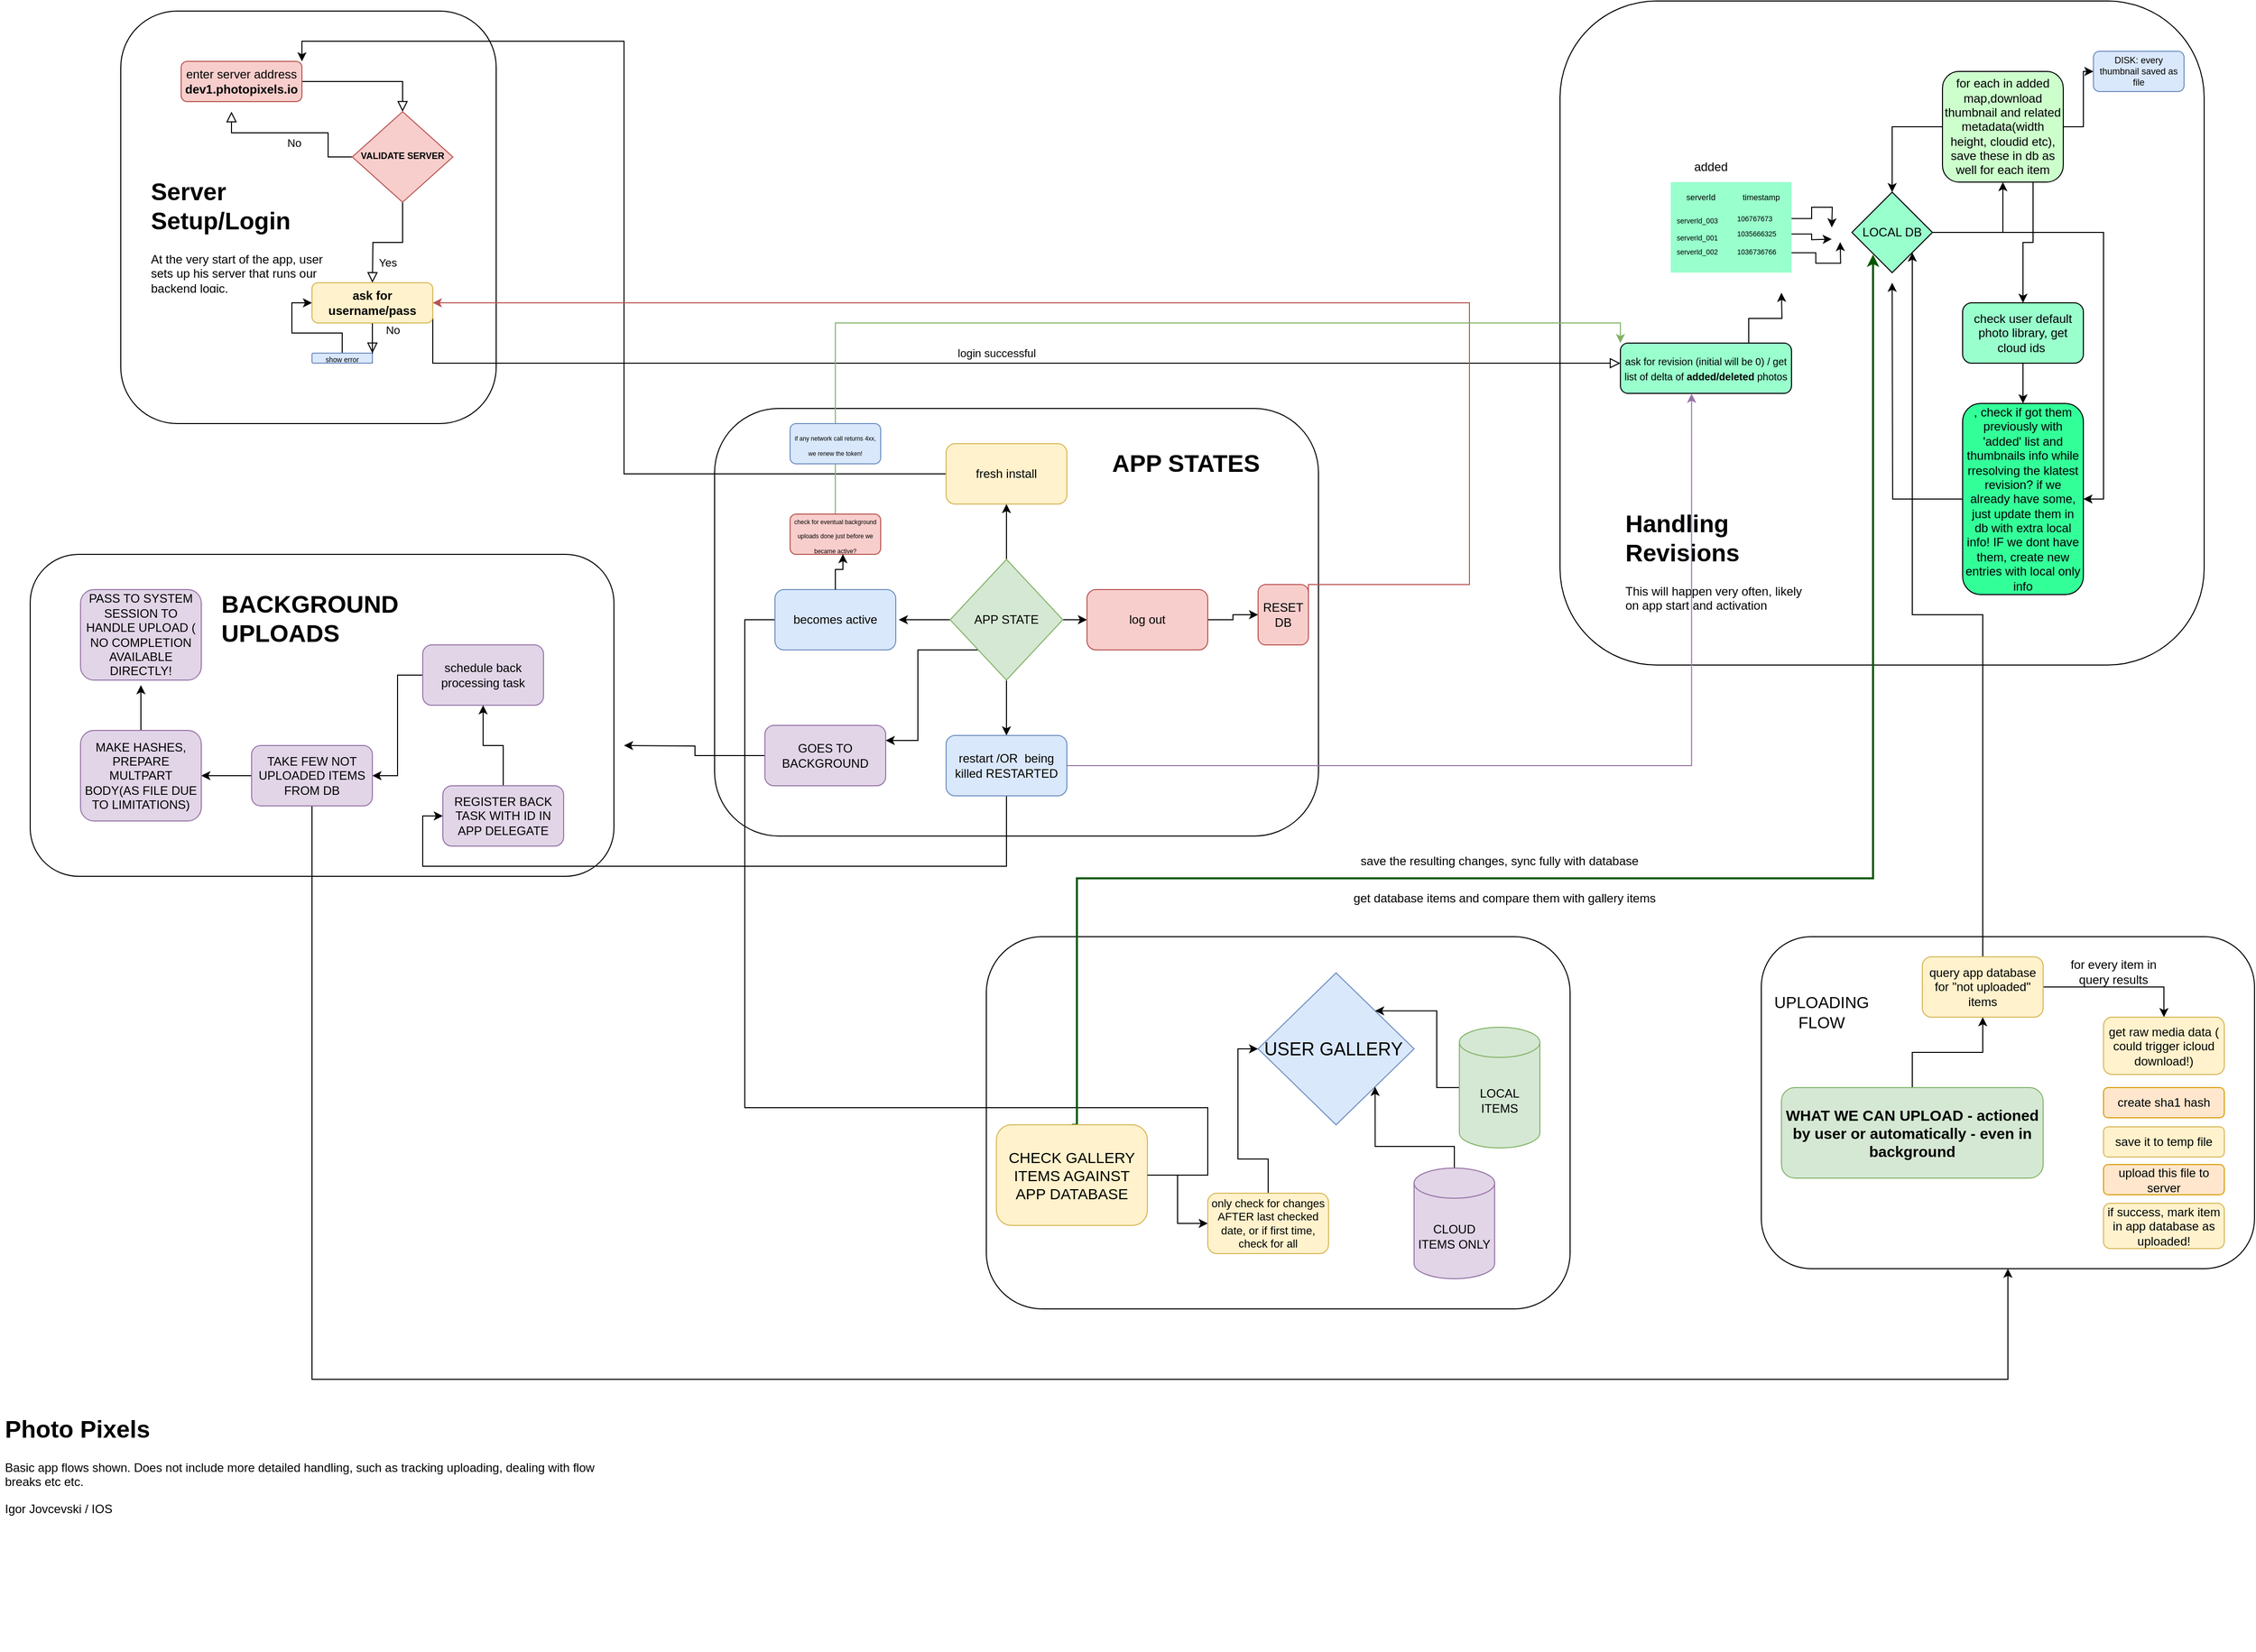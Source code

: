 <mxfile version="22.0.8" type="github">
  <diagram id="C5RBs43oDa-KdzZeNtuy" name="Page-1">
    <mxGraphModel dx="5470" dy="2108" grid="1" gridSize="10" guides="1" tooltips="1" connect="1" arrows="1" fold="1" page="1" pageScale="1" pageWidth="827" pageHeight="1169" math="0" shadow="0">
      <root>
        <mxCell id="WIyWlLk6GJQsqaUBKTNV-0" />
        <mxCell id="WIyWlLk6GJQsqaUBKTNV-1" parent="WIyWlLk6GJQsqaUBKTNV-0" />
        <mxCell id="MXmRCYiBRtFGxYg-QBdG-86" value="" style="rounded=1;whiteSpace=wrap;html=1;" vertex="1" parent="WIyWlLk6GJQsqaUBKTNV-1">
          <mxGeometry x="220" y="1080" width="490" height="330" as="geometry" />
        </mxCell>
        <mxCell id="MXmRCYiBRtFGxYg-QBdG-62" value="" style="rounded=1;whiteSpace=wrap;html=1;" vertex="1" parent="WIyWlLk6GJQsqaUBKTNV-1">
          <mxGeometry x="-550" y="1080" width="580" height="370" as="geometry" />
        </mxCell>
        <mxCell id="MXmRCYiBRtFGxYg-QBdG-33" value="" style="rounded=1;whiteSpace=wrap;html=1;" vertex="1" parent="WIyWlLk6GJQsqaUBKTNV-1">
          <mxGeometry x="-1500" y="700" width="580" height="320" as="geometry" />
        </mxCell>
        <mxCell id="MXmRCYiBRtFGxYg-QBdG-16" value="" style="rounded=1;whiteSpace=wrap;html=1;fontSize=10;" vertex="1" parent="WIyWlLk6GJQsqaUBKTNV-1">
          <mxGeometry x="-820" y="555" width="600" height="425" as="geometry" />
        </mxCell>
        <mxCell id="DgIrEv0hFCFQkbHtoArC-39" value="" style="rounded=1;whiteSpace=wrap;html=1;" parent="WIyWlLk6GJQsqaUBKTNV-1" vertex="1">
          <mxGeometry x="-1410" y="160" width="373" height="410" as="geometry" />
        </mxCell>
        <mxCell id="DgIrEv0hFCFQkbHtoArC-37" value="" style="rounded=1;whiteSpace=wrap;html=1;" parent="WIyWlLk6GJQsqaUBKTNV-1" vertex="1">
          <mxGeometry x="20" y="150" width="640" height="660" as="geometry" />
        </mxCell>
        <mxCell id="WIyWlLk6GJQsqaUBKTNV-2" value="" style="rounded=0;html=1;jettySize=auto;orthogonalLoop=1;fontSize=11;endArrow=block;endFill=0;endSize=8;strokeWidth=1;shadow=0;labelBackgroundColor=none;edgeStyle=orthogonalEdgeStyle;" parent="WIyWlLk6GJQsqaUBKTNV-1" source="WIyWlLk6GJQsqaUBKTNV-3" target="WIyWlLk6GJQsqaUBKTNV-6" edge="1">
          <mxGeometry relative="1" as="geometry" />
        </mxCell>
        <mxCell id="WIyWlLk6GJQsqaUBKTNV-3" value="enter server address&lt;br&gt;&lt;b&gt;dev1.photopixels.io&lt;/b&gt;" style="rounded=1;whiteSpace=wrap;html=1;fontSize=12;glass=0;strokeWidth=1;shadow=0;fillColor=#f8cecc;strokeColor=#b85450;" parent="WIyWlLk6GJQsqaUBKTNV-1" vertex="1">
          <mxGeometry x="-1350" y="210" width="120" height="40" as="geometry" />
        </mxCell>
        <mxCell id="WIyWlLk6GJQsqaUBKTNV-4" value="Yes" style="rounded=0;html=1;jettySize=auto;orthogonalLoop=1;fontSize=11;endArrow=block;endFill=0;endSize=8;strokeWidth=1;shadow=0;labelBackgroundColor=none;edgeStyle=orthogonalEdgeStyle;" parent="WIyWlLk6GJQsqaUBKTNV-1" source="WIyWlLk6GJQsqaUBKTNV-6" edge="1">
          <mxGeometry y="20" relative="1" as="geometry">
            <mxPoint as="offset" />
            <mxPoint x="-1160" y="430" as="targetPoint" />
          </mxGeometry>
        </mxCell>
        <mxCell id="WIyWlLk6GJQsqaUBKTNV-5" value="No" style="edgeStyle=orthogonalEdgeStyle;rounded=0;html=1;jettySize=auto;orthogonalLoop=1;fontSize=11;endArrow=block;endFill=0;endSize=8;strokeWidth=1;shadow=0;labelBackgroundColor=none;" parent="WIyWlLk6GJQsqaUBKTNV-1" source="WIyWlLk6GJQsqaUBKTNV-6" edge="1">
          <mxGeometry y="10" relative="1" as="geometry">
            <mxPoint as="offset" />
            <mxPoint x="-1300" y="260" as="targetPoint" />
            <Array as="points">
              <mxPoint x="-1204" y="305" />
              <mxPoint x="-1204" y="281" />
            </Array>
          </mxGeometry>
        </mxCell>
        <mxCell id="WIyWlLk6GJQsqaUBKTNV-6" value="&lt;font size=&quot;1&quot; style=&quot;&quot;&gt;&lt;b style=&quot;font-size: 9px;&quot;&gt;VALIDATE SERVER&lt;/b&gt;&lt;/font&gt;" style="rhombus;whiteSpace=wrap;html=1;shadow=0;fontFamily=Helvetica;fontSize=12;align=center;strokeWidth=1;spacing=6;spacingTop=-4;fillColor=#f8cecc;strokeColor=#b85450;" parent="WIyWlLk6GJQsqaUBKTNV-1" vertex="1">
          <mxGeometry x="-1180" y="260" width="100" height="90" as="geometry" />
        </mxCell>
        <mxCell id="WIyWlLk6GJQsqaUBKTNV-8" value="No" style="rounded=0;html=1;jettySize=auto;orthogonalLoop=1;fontSize=11;endArrow=block;endFill=0;endSize=8;strokeWidth=1;shadow=0;labelBackgroundColor=none;edgeStyle=orthogonalEdgeStyle;" parent="WIyWlLk6GJQsqaUBKTNV-1" target="WIyWlLk6GJQsqaUBKTNV-11" edge="1">
          <mxGeometry x="0.333" y="20" relative="1" as="geometry">
            <mxPoint as="offset" />
            <mxPoint x="-1160" y="510" as="sourcePoint" />
            <Array as="points">
              <mxPoint x="-1160" y="470" />
              <mxPoint x="-1160" y="470" />
            </Array>
          </mxGeometry>
        </mxCell>
        <mxCell id="WIyWlLk6GJQsqaUBKTNV-9" value="login successful" style="edgeStyle=orthogonalEdgeStyle;rounded=0;html=1;jettySize=auto;orthogonalLoop=1;fontSize=11;endArrow=block;endFill=0;endSize=8;strokeWidth=1;shadow=0;labelBackgroundColor=none;exitX=1;exitY=0.5;exitDx=0;exitDy=0;" parent="WIyWlLk6GJQsqaUBKTNV-1" source="DgIrEv0hFCFQkbHtoArC-0" target="WIyWlLk6GJQsqaUBKTNV-12" edge="1">
          <mxGeometry y="10" relative="1" as="geometry">
            <mxPoint as="offset" />
            <mxPoint x="160" y="480" as="sourcePoint" />
            <Array as="points">
              <mxPoint x="170" y="510" />
              <mxPoint x="260" y="510" />
            </Array>
          </mxGeometry>
        </mxCell>
        <mxCell id="DgIrEv0hFCFQkbHtoArC-1" style="edgeStyle=orthogonalEdgeStyle;rounded=0;orthogonalLoop=1;jettySize=auto;html=1;entryX=0;entryY=0.5;entryDx=0;entryDy=0;" parent="WIyWlLk6GJQsqaUBKTNV-1" source="WIyWlLk6GJQsqaUBKTNV-11" target="DgIrEv0hFCFQkbHtoArC-0" edge="1">
          <mxGeometry relative="1" as="geometry" />
        </mxCell>
        <mxCell id="WIyWlLk6GJQsqaUBKTNV-11" value="&lt;font style=&quot;font-size: 7px;&quot;&gt;show error&lt;/font&gt;" style="rounded=1;whiteSpace=wrap;html=1;fontSize=12;glass=0;strokeWidth=1;shadow=0;fillColor=#dae8fc;strokeColor=#6c8ebf;" parent="WIyWlLk6GJQsqaUBKTNV-1" vertex="1">
          <mxGeometry x="-1220" y="500" width="60" height="10" as="geometry" />
        </mxCell>
        <mxCell id="WIyWlLk6GJQsqaUBKTNV-12" value="&lt;font style=&quot;font-size: 10px;&quot;&gt;ask for revision (initial will be 0) / get list of delta of &lt;b&gt;added/deleted&lt;/b&gt; photos&lt;/font&gt;" style="rounded=1;whiteSpace=wrap;html=1;fontSize=12;glass=0;strokeWidth=1;shadow=0;fillColor=#99FFCC;" parent="WIyWlLk6GJQsqaUBKTNV-1" vertex="1">
          <mxGeometry x="80" y="490" width="170" height="50" as="geometry" />
        </mxCell>
        <mxCell id="DgIrEv0hFCFQkbHtoArC-0" value="ask for username/pass" style="rounded=1;whiteSpace=wrap;html=1;fontSize=12;glass=0;strokeWidth=1;shadow=0;fontStyle=1;fillColor=#fff2cc;strokeColor=#d6b656;" parent="WIyWlLk6GJQsqaUBKTNV-1" vertex="1">
          <mxGeometry x="-1220" y="430" width="120" height="40" as="geometry" />
        </mxCell>
        <mxCell id="DgIrEv0hFCFQkbHtoArC-10" style="edgeStyle=orthogonalEdgeStyle;rounded=0;orthogonalLoop=1;jettySize=auto;html=1;exitX=0.75;exitY=0;exitDx=0;exitDy=0;" parent="WIyWlLk6GJQsqaUBKTNV-1" source="WIyWlLk6GJQsqaUBKTNV-12" edge="1">
          <mxGeometry relative="1" as="geometry">
            <mxPoint x="240" y="440" as="targetPoint" />
          </mxGeometry>
        </mxCell>
        <mxCell id="DgIrEv0hFCFQkbHtoArC-14" value="" style="group;fillColor=#99FFCC;" parent="WIyWlLk6GJQsqaUBKTNV-1" vertex="1" connectable="0">
          <mxGeometry x="130" y="330" width="120" height="90" as="geometry" />
        </mxCell>
        <mxCell id="DgIrEv0hFCFQkbHtoArC-2" value="serverId" style="swimlane;fontStyle=0;childLayout=stackLayout;horizontal=1;startSize=30;horizontalStack=0;resizeParent=1;resizeParentMax=0;resizeLast=0;collapsible=1;marginBottom=0;whiteSpace=wrap;html=1;fontSize=8;fillColor=#99FFCC;strokeColor=none;" parent="DgIrEv0hFCFQkbHtoArC-14" vertex="1">
          <mxGeometry width="60" height="79.484" as="geometry">
            <mxRectangle y="25" width="70" height="30" as="alternateBounds" />
          </mxGeometry>
        </mxCell>
        <mxCell id="DgIrEv0hFCFQkbHtoArC-5" value="serverId_003" style="text;strokeColor=none;fillColor=#99FFCC;align=left;verticalAlign=middle;spacingLeft=4;spacingRight=4;overflow=hidden;points=[[0,0.5],[1,0.5]];portConstraint=eastwest;rotatable=0;whiteSpace=wrap;html=1;fontSize=7;" parent="DgIrEv0hFCFQkbHtoArC-2" vertex="1">
          <mxGeometry y="30" width="60" height="18.556" as="geometry" />
        </mxCell>
        <mxCell id="DgIrEv0hFCFQkbHtoArC-13" value="" style="group;fillColor=#99FFCC;" parent="DgIrEv0hFCFQkbHtoArC-2" vertex="1" connectable="0">
          <mxGeometry y="48.556" width="60" height="30.927" as="geometry" />
        </mxCell>
        <mxCell id="DgIrEv0hFCFQkbHtoArC-3" value="serverId_001" style="text;strokeColor=none;fillColor=#99FFCC;align=left;verticalAlign=middle;spacingLeft=4;spacingRight=4;overflow=hidden;points=[[0,0.5],[1,0.5]];portConstraint=eastwest;rotatable=0;whiteSpace=wrap;html=1;fontSize=7;" parent="DgIrEv0hFCFQkbHtoArC-13" vertex="1">
          <mxGeometry width="60" height="12.371" as="geometry" />
        </mxCell>
        <mxCell id="DgIrEv0hFCFQkbHtoArC-4" value="serverId_002" style="text;strokeColor=none;fillColor=#99FFCC;align=left;verticalAlign=middle;spacingLeft=4;spacingRight=4;overflow=hidden;points=[[0,0.5],[1,0.5]];portConstraint=eastwest;rotatable=0;whiteSpace=wrap;html=1;fontSize=7;" parent="DgIrEv0hFCFQkbHtoArC-13" vertex="1">
          <mxGeometry y="12.371" width="60" height="18.556" as="geometry" />
        </mxCell>
        <mxCell id="DgIrEv0hFCFQkbHtoArC-6" value="timestamp" style="swimlane;fontStyle=0;childLayout=stackLayout;horizontal=1;startSize=30;horizontalStack=0;resizeParent=1;resizeParentMax=0;resizeLast=0;collapsible=1;marginBottom=0;whiteSpace=wrap;html=1;fontSize=8;fillColor=#99FFCC;strokeColor=none;" parent="DgIrEv0hFCFQkbHtoArC-14" vertex="1">
          <mxGeometry x="60" width="60" height="79.484" as="geometry" />
        </mxCell>
        <mxCell id="DgIrEv0hFCFQkbHtoArC-7" value="106767673&lt;br&gt;" style="text;strokeColor=none;fillColor=#99FFCC;align=left;verticalAlign=middle;spacingLeft=4;spacingRight=4;overflow=hidden;points=[[0,0.5],[1,0.5]];portConstraint=eastwest;rotatable=0;whiteSpace=wrap;html=1;fontSize=7;" parent="DgIrEv0hFCFQkbHtoArC-6" vertex="1">
          <mxGeometry y="30" width="60" height="12.371" as="geometry" />
        </mxCell>
        <mxCell id="DgIrEv0hFCFQkbHtoArC-8" value="1035666325" style="text;strokeColor=none;fillColor=#99FFCC;align=left;verticalAlign=middle;spacingLeft=4;spacingRight=4;overflow=hidden;points=[[0,0.5],[1,0.5]];portConstraint=eastwest;rotatable=0;whiteSpace=wrap;html=1;fontSize=7;" parent="DgIrEv0hFCFQkbHtoArC-6" vertex="1">
          <mxGeometry y="42.371" width="60" height="18.556" as="geometry" />
        </mxCell>
        <mxCell id="DgIrEv0hFCFQkbHtoArC-9" value="1036736766" style="text;strokeColor=none;fillColor=#99FFCC;align=left;verticalAlign=middle;spacingLeft=4;spacingRight=4;overflow=hidden;points=[[0,0.5],[1,0.5]];portConstraint=eastwest;rotatable=0;whiteSpace=wrap;html=1;fontSize=7;" parent="DgIrEv0hFCFQkbHtoArC-6" vertex="1">
          <mxGeometry y="60.927" width="60" height="18.556" as="geometry" />
        </mxCell>
        <mxCell id="DgIrEv0hFCFQkbHtoArC-17" style="edgeStyle=orthogonalEdgeStyle;rounded=0;orthogonalLoop=1;jettySize=auto;html=1;" parent="WIyWlLk6GJQsqaUBKTNV-1" source="DgIrEv0hFCFQkbHtoArC-7" edge="1">
          <mxGeometry relative="1" as="geometry">
            <mxPoint x="290" y="375" as="targetPoint" />
          </mxGeometry>
        </mxCell>
        <mxCell id="DgIrEv0hFCFQkbHtoArC-18" style="edgeStyle=orthogonalEdgeStyle;rounded=0;orthogonalLoop=1;jettySize=auto;html=1;exitX=1;exitY=0.5;exitDx=0;exitDy=0;entryX=0;entryY=0.667;entryDx=0;entryDy=0;entryPerimeter=0;" parent="WIyWlLk6GJQsqaUBKTNV-1" source="DgIrEv0hFCFQkbHtoArC-8" edge="1">
          <mxGeometry relative="1" as="geometry">
            <mxPoint x="290" y="386.69" as="targetPoint" />
          </mxGeometry>
        </mxCell>
        <mxCell id="DgIrEv0hFCFQkbHtoArC-19" style="edgeStyle=orthogonalEdgeStyle;rounded=0;orthogonalLoop=1;jettySize=auto;html=1;exitX=1;exitY=0.5;exitDx=0;exitDy=0;entryX=0;entryY=0.75;entryDx=0;entryDy=0;" parent="WIyWlLk6GJQsqaUBKTNV-1" source="DgIrEv0hFCFQkbHtoArC-9" edge="1">
          <mxGeometry relative="1" as="geometry">
            <mxPoint x="298.333" y="389.583" as="targetPoint" />
          </mxGeometry>
        </mxCell>
        <mxCell id="DgIrEv0hFCFQkbHtoArC-23" style="edgeStyle=orthogonalEdgeStyle;rounded=0;orthogonalLoop=1;jettySize=auto;html=1;" parent="WIyWlLk6GJQsqaUBKTNV-1" source="DgIrEv0hFCFQkbHtoArC-20" target="DgIrEv0hFCFQkbHtoArC-22" edge="1">
          <mxGeometry relative="1" as="geometry" />
        </mxCell>
        <mxCell id="DgIrEv0hFCFQkbHtoArC-33" style="edgeStyle=orthogonalEdgeStyle;rounded=0;orthogonalLoop=1;jettySize=auto;html=1;entryX=1;entryY=0.5;entryDx=0;entryDy=0;" parent="WIyWlLk6GJQsqaUBKTNV-1" source="DgIrEv0hFCFQkbHtoArC-20" target="DgIrEv0hFCFQkbHtoArC-30" edge="1">
          <mxGeometry relative="1" as="geometry" />
        </mxCell>
        <mxCell id="DgIrEv0hFCFQkbHtoArC-20" value="LOCAL DB" style="rhombus;whiteSpace=wrap;html=1;fillColor=#99FFCC;" parent="WIyWlLk6GJQsqaUBKTNV-1" vertex="1">
          <mxGeometry x="310" y="340" width="80" height="80" as="geometry" />
        </mxCell>
        <mxCell id="DgIrEv0hFCFQkbHtoArC-26" style="edgeStyle=orthogonalEdgeStyle;rounded=0;orthogonalLoop=1;jettySize=auto;html=1;entryX=0.5;entryY=0;entryDx=0;entryDy=0;" parent="WIyWlLk6GJQsqaUBKTNV-1" source="DgIrEv0hFCFQkbHtoArC-22" target="DgIrEv0hFCFQkbHtoArC-20" edge="1">
          <mxGeometry relative="1" as="geometry" />
        </mxCell>
        <mxCell id="DgIrEv0hFCFQkbHtoArC-32" style="edgeStyle=orthogonalEdgeStyle;rounded=0;orthogonalLoop=1;jettySize=auto;html=1;exitX=0.75;exitY=1;exitDx=0;exitDy=0;entryX=0.5;entryY=0;entryDx=0;entryDy=0;" parent="WIyWlLk6GJQsqaUBKTNV-1" source="DgIrEv0hFCFQkbHtoArC-22" target="DgIrEv0hFCFQkbHtoArC-31" edge="1">
          <mxGeometry relative="1" as="geometry" />
        </mxCell>
        <mxCell id="MXmRCYiBRtFGxYg-QBdG-46" style="edgeStyle=orthogonalEdgeStyle;rounded=0;orthogonalLoop=1;jettySize=auto;html=1;" edge="1" parent="WIyWlLk6GJQsqaUBKTNV-1" source="DgIrEv0hFCFQkbHtoArC-22" target="MXmRCYiBRtFGxYg-QBdG-45">
          <mxGeometry relative="1" as="geometry" />
        </mxCell>
        <mxCell id="DgIrEv0hFCFQkbHtoArC-22" value="for each in added map,download thumbnail and related metadata(width height, cloudid etc), save these in db as well for each item" style="rounded=1;whiteSpace=wrap;html=1;fillColor=#CCFFCC;" parent="WIyWlLk6GJQsqaUBKTNV-1" vertex="1">
          <mxGeometry x="400" y="220" width="120" height="110" as="geometry" />
        </mxCell>
        <mxCell id="DgIrEv0hFCFQkbHtoArC-35" style="edgeStyle=orthogonalEdgeStyle;rounded=0;orthogonalLoop=1;jettySize=auto;html=1;" parent="WIyWlLk6GJQsqaUBKTNV-1" source="DgIrEv0hFCFQkbHtoArC-30" edge="1">
          <mxGeometry relative="1" as="geometry">
            <mxPoint x="350" y="430" as="targetPoint" />
          </mxGeometry>
        </mxCell>
        <mxCell id="DgIrEv0hFCFQkbHtoArC-30" value=", check if got them previously with &#39;added&#39; list and thumbnails info while rresolving the klatest revision? if we already have some, just update them in db with extra local info! IF we dont have them, create new entries with local only info" style="rounded=1;whiteSpace=wrap;html=1;fillColor=#33FF99;" parent="WIyWlLk6GJQsqaUBKTNV-1" vertex="1">
          <mxGeometry x="420" y="550" width="120" height="190" as="geometry" />
        </mxCell>
        <mxCell id="DgIrEv0hFCFQkbHtoArC-34" style="edgeStyle=orthogonalEdgeStyle;rounded=0;orthogonalLoop=1;jettySize=auto;html=1;entryX=0.5;entryY=0;entryDx=0;entryDy=0;" parent="WIyWlLk6GJQsqaUBKTNV-1" source="DgIrEv0hFCFQkbHtoArC-31" target="DgIrEv0hFCFQkbHtoArC-30" edge="1">
          <mxGeometry relative="1" as="geometry" />
        </mxCell>
        <mxCell id="DgIrEv0hFCFQkbHtoArC-31" value="check user default photo library, get cloud ids&amp;nbsp;" style="rounded=1;whiteSpace=wrap;html=1;fillColor=#99FFCC;" parent="WIyWlLk6GJQsqaUBKTNV-1" vertex="1">
          <mxGeometry x="420" y="450" width="120" height="60" as="geometry" />
        </mxCell>
        <mxCell id="DgIrEv0hFCFQkbHtoArC-36" value="added" style="text;html=1;strokeColor=none;fillColor=none;align=center;verticalAlign=middle;whiteSpace=wrap;rounded=0;" parent="WIyWlLk6GJQsqaUBKTNV-1" vertex="1">
          <mxGeometry x="120" y="300" width="100" height="30" as="geometry" />
        </mxCell>
        <mxCell id="DgIrEv0hFCFQkbHtoArC-38" value="&lt;h1&gt;Handling Revisions&lt;/h1&gt;&lt;p&gt;This will happen very often, likely on app start and activation&lt;/p&gt;" style="text;html=1;strokeColor=none;fillColor=none;spacing=5;spacingTop=-20;whiteSpace=wrap;overflow=hidden;rounded=0;" parent="WIyWlLk6GJQsqaUBKTNV-1" vertex="1">
          <mxGeometry x="80" y="650" width="190" height="120" as="geometry" />
        </mxCell>
        <mxCell id="DgIrEv0hFCFQkbHtoArC-40" value="&lt;h1&gt;Server Setup/Login&lt;/h1&gt;&lt;p&gt;At the very start of the app, user sets up his server that runs our backend logic.&lt;/p&gt;" style="text;html=1;strokeColor=none;fillColor=none;spacing=5;spacingTop=-20;whiteSpace=wrap;overflow=hidden;rounded=0;" parent="WIyWlLk6GJQsqaUBKTNV-1" vertex="1">
          <mxGeometry x="-1385" y="320" width="190" height="120" as="geometry" />
        </mxCell>
        <mxCell id="MXmRCYiBRtFGxYg-QBdG-2" style="edgeStyle=orthogonalEdgeStyle;rounded=0;orthogonalLoop=1;jettySize=auto;html=1;entryX=0.5;entryY=1;entryDx=0;entryDy=0;" edge="1" parent="WIyWlLk6GJQsqaUBKTNV-1" source="MXmRCYiBRtFGxYg-QBdG-0" target="MXmRCYiBRtFGxYg-QBdG-1">
          <mxGeometry relative="1" as="geometry" />
        </mxCell>
        <mxCell id="MXmRCYiBRtFGxYg-QBdG-4" style="edgeStyle=orthogonalEdgeStyle;rounded=0;orthogonalLoop=1;jettySize=auto;html=1;exitX=1;exitY=0.5;exitDx=0;exitDy=0;entryX=0;entryY=0.5;entryDx=0;entryDy=0;" edge="1" parent="WIyWlLk6GJQsqaUBKTNV-1" source="MXmRCYiBRtFGxYg-QBdG-0" target="MXmRCYiBRtFGxYg-QBdG-3">
          <mxGeometry relative="1" as="geometry" />
        </mxCell>
        <mxCell id="MXmRCYiBRtFGxYg-QBdG-7" style="edgeStyle=orthogonalEdgeStyle;rounded=0;orthogonalLoop=1;jettySize=auto;html=1;" edge="1" parent="WIyWlLk6GJQsqaUBKTNV-1" source="MXmRCYiBRtFGxYg-QBdG-0">
          <mxGeometry relative="1" as="geometry">
            <mxPoint x="-637" y="765" as="targetPoint" />
          </mxGeometry>
        </mxCell>
        <mxCell id="MXmRCYiBRtFGxYg-QBdG-8" style="edgeStyle=orthogonalEdgeStyle;rounded=0;orthogonalLoop=1;jettySize=auto;html=1;entryX=0.5;entryY=0;entryDx=0;entryDy=0;" edge="1" parent="WIyWlLk6GJQsqaUBKTNV-1" source="MXmRCYiBRtFGxYg-QBdG-0" target="MXmRCYiBRtFGxYg-QBdG-5">
          <mxGeometry relative="1" as="geometry" />
        </mxCell>
        <mxCell id="MXmRCYiBRtFGxYg-QBdG-23" style="edgeStyle=orthogonalEdgeStyle;rounded=0;orthogonalLoop=1;jettySize=auto;html=1;exitX=0;exitY=1;exitDx=0;exitDy=0;entryX=1;entryY=0.25;entryDx=0;entryDy=0;" edge="1" parent="WIyWlLk6GJQsqaUBKTNV-1" source="MXmRCYiBRtFGxYg-QBdG-0" target="MXmRCYiBRtFGxYg-QBdG-22">
          <mxGeometry relative="1" as="geometry" />
        </mxCell>
        <mxCell id="MXmRCYiBRtFGxYg-QBdG-0" value="APP STATE" style="rhombus;whiteSpace=wrap;html=1;fillColor=#d5e8d4;strokeColor=#82b366;" vertex="1" parent="WIyWlLk6GJQsqaUBKTNV-1">
          <mxGeometry x="-586" y="705" width="112" height="120" as="geometry" />
        </mxCell>
        <mxCell id="MXmRCYiBRtFGxYg-QBdG-13" style="edgeStyle=orthogonalEdgeStyle;rounded=0;orthogonalLoop=1;jettySize=auto;html=1;entryX=1;entryY=0;entryDx=0;entryDy=0;" edge="1" parent="WIyWlLk6GJQsqaUBKTNV-1" source="MXmRCYiBRtFGxYg-QBdG-1" target="WIyWlLk6GJQsqaUBKTNV-3">
          <mxGeometry relative="1" as="geometry" />
        </mxCell>
        <mxCell id="MXmRCYiBRtFGxYg-QBdG-1" value="fresh install" style="rounded=1;whiteSpace=wrap;html=1;fillColor=#fff2cc;strokeColor=#d6b656;" vertex="1" parent="WIyWlLk6GJQsqaUBKTNV-1">
          <mxGeometry x="-590" y="590" width="120" height="60" as="geometry" />
        </mxCell>
        <mxCell id="MXmRCYiBRtFGxYg-QBdG-12" style="edgeStyle=orthogonalEdgeStyle;rounded=0;orthogonalLoop=1;jettySize=auto;html=1;entryX=1;entryY=0.5;entryDx=0;entryDy=0;fillColor=#f8cecc;strokeColor=#b85450;exitX=1;exitY=0.5;exitDx=0;exitDy=0;" edge="1" parent="WIyWlLk6GJQsqaUBKTNV-1" source="MXmRCYiBRtFGxYg-QBdG-19" target="DgIrEv0hFCFQkbHtoArC-0">
          <mxGeometry relative="1" as="geometry">
            <Array as="points">
              <mxPoint x="-70" y="730" />
              <mxPoint x="-70" y="450" />
            </Array>
          </mxGeometry>
        </mxCell>
        <mxCell id="MXmRCYiBRtFGxYg-QBdG-21" style="edgeStyle=orthogonalEdgeStyle;rounded=0;orthogonalLoop=1;jettySize=auto;html=1;" edge="1" parent="WIyWlLk6GJQsqaUBKTNV-1" source="MXmRCYiBRtFGxYg-QBdG-3" target="MXmRCYiBRtFGxYg-QBdG-19">
          <mxGeometry relative="1" as="geometry" />
        </mxCell>
        <mxCell id="MXmRCYiBRtFGxYg-QBdG-3" value="log out" style="rounded=1;whiteSpace=wrap;html=1;fillColor=#f8cecc;strokeColor=#b85450;" vertex="1" parent="WIyWlLk6GJQsqaUBKTNV-1">
          <mxGeometry x="-450" y="735" width="120" height="60" as="geometry" />
        </mxCell>
        <mxCell id="MXmRCYiBRtFGxYg-QBdG-38" style="edgeStyle=orthogonalEdgeStyle;rounded=0;orthogonalLoop=1;jettySize=auto;html=1;entryX=0;entryY=0.5;entryDx=0;entryDy=0;" edge="1" parent="WIyWlLk6GJQsqaUBKTNV-1" source="MXmRCYiBRtFGxYg-QBdG-5" target="MXmRCYiBRtFGxYg-QBdG-37">
          <mxGeometry relative="1" as="geometry">
            <Array as="points">
              <mxPoint x="-530" y="1010" />
              <mxPoint x="-1110" y="1010" />
              <mxPoint x="-1110" y="960" />
            </Array>
          </mxGeometry>
        </mxCell>
        <mxCell id="MXmRCYiBRtFGxYg-QBdG-5" value="restart /OR&amp;nbsp; being killed RESTARTED" style="rounded=1;whiteSpace=wrap;html=1;fillColor=#dae8fc;strokeColor=#6c8ebf;" vertex="1" parent="WIyWlLk6GJQsqaUBKTNV-1">
          <mxGeometry x="-590" y="880" width="120" height="60" as="geometry" />
        </mxCell>
        <mxCell id="MXmRCYiBRtFGxYg-QBdG-14" style="edgeStyle=orthogonalEdgeStyle;rounded=0;orthogonalLoop=1;jettySize=auto;html=1;entryX=0;entryY=0;entryDx=0;entryDy=0;fillColor=#d5e8d4;strokeColor=#82b366;exitX=0.5;exitY=0;exitDx=0;exitDy=0;" edge="1" parent="WIyWlLk6GJQsqaUBKTNV-1" source="MXmRCYiBRtFGxYg-QBdG-43" target="WIyWlLk6GJQsqaUBKTNV-12">
          <mxGeometry relative="1" as="geometry">
            <Array as="points">
              <mxPoint x="-700" y="650" />
              <mxPoint x="-700" y="470" />
              <mxPoint x="80" y="470" />
            </Array>
          </mxGeometry>
        </mxCell>
        <mxCell id="MXmRCYiBRtFGxYg-QBdG-64" style="edgeStyle=orthogonalEdgeStyle;rounded=0;orthogonalLoop=1;jettySize=auto;html=1;entryX=0;entryY=0.5;entryDx=0;entryDy=0;" edge="1" parent="WIyWlLk6GJQsqaUBKTNV-1" source="MXmRCYiBRtFGxYg-QBdG-6" target="MXmRCYiBRtFGxYg-QBdG-59">
          <mxGeometry relative="1" as="geometry">
            <Array as="points">
              <mxPoint x="-790" y="765" />
              <mxPoint x="-790" y="1250" />
              <mxPoint x="-330" y="1250" />
            </Array>
          </mxGeometry>
        </mxCell>
        <mxCell id="MXmRCYiBRtFGxYg-QBdG-6" value="becomes active" style="rounded=1;whiteSpace=wrap;html=1;fillColor=#dae8fc;strokeColor=#6c8ebf;" vertex="1" parent="WIyWlLk6GJQsqaUBKTNV-1">
          <mxGeometry x="-760" y="735" width="120" height="60" as="geometry" />
        </mxCell>
        <mxCell id="MXmRCYiBRtFGxYg-QBdG-15" style="edgeStyle=orthogonalEdgeStyle;rounded=0;orthogonalLoop=1;jettySize=auto;html=1;entryX=0.416;entryY=1.007;entryDx=0;entryDy=0;entryPerimeter=0;fillColor=#e1d5e7;strokeColor=#9673a6;" edge="1" parent="WIyWlLk6GJQsqaUBKTNV-1" source="MXmRCYiBRtFGxYg-QBdG-5" target="WIyWlLk6GJQsqaUBKTNV-12">
          <mxGeometry relative="1" as="geometry" />
        </mxCell>
        <mxCell id="MXmRCYiBRtFGxYg-QBdG-19" value="RESET DB" style="rounded=1;whiteSpace=wrap;html=1;fillColor=#f8cecc;strokeColor=#b85450;" vertex="1" parent="WIyWlLk6GJQsqaUBKTNV-1">
          <mxGeometry x="-280" y="730" width="50" height="60" as="geometry" />
        </mxCell>
        <mxCell id="MXmRCYiBRtFGxYg-QBdG-34" style="edgeStyle=orthogonalEdgeStyle;rounded=0;orthogonalLoop=1;jettySize=auto;html=1;" edge="1" parent="WIyWlLk6GJQsqaUBKTNV-1" source="MXmRCYiBRtFGxYg-QBdG-22">
          <mxGeometry relative="1" as="geometry">
            <mxPoint x="-910" y="890" as="targetPoint" />
          </mxGeometry>
        </mxCell>
        <mxCell id="MXmRCYiBRtFGxYg-QBdG-22" value="GOES TO BACKGROUND" style="rounded=1;whiteSpace=wrap;html=1;fillColor=#e1d5e7;strokeColor=#9673a6;" vertex="1" parent="WIyWlLk6GJQsqaUBKTNV-1">
          <mxGeometry x="-770" y="870" width="120" height="60" as="geometry" />
        </mxCell>
        <mxCell id="MXmRCYiBRtFGxYg-QBdG-28" style="edgeStyle=orthogonalEdgeStyle;rounded=0;orthogonalLoop=1;jettySize=auto;html=1;entryX=1;entryY=0.5;entryDx=0;entryDy=0;" edge="1" parent="WIyWlLk6GJQsqaUBKTNV-1" source="MXmRCYiBRtFGxYg-QBdG-24" target="MXmRCYiBRtFGxYg-QBdG-25">
          <mxGeometry relative="1" as="geometry" />
        </mxCell>
        <mxCell id="MXmRCYiBRtFGxYg-QBdG-24" value="schedule back processing task" style="rounded=1;whiteSpace=wrap;html=1;fillColor=#e1d5e7;strokeColor=#9673a6;" vertex="1" parent="WIyWlLk6GJQsqaUBKTNV-1">
          <mxGeometry x="-1110" y="790" width="120" height="60" as="geometry" />
        </mxCell>
        <mxCell id="MXmRCYiBRtFGxYg-QBdG-29" style="edgeStyle=orthogonalEdgeStyle;rounded=0;orthogonalLoop=1;jettySize=auto;html=1;entryX=1;entryY=0.5;entryDx=0;entryDy=0;" edge="1" parent="WIyWlLk6GJQsqaUBKTNV-1" source="MXmRCYiBRtFGxYg-QBdG-25" target="MXmRCYiBRtFGxYg-QBdG-26">
          <mxGeometry relative="1" as="geometry" />
        </mxCell>
        <mxCell id="MXmRCYiBRtFGxYg-QBdG-87" style="edgeStyle=orthogonalEdgeStyle;rounded=0;orthogonalLoop=1;jettySize=auto;html=1;" edge="1" parent="WIyWlLk6GJQsqaUBKTNV-1" source="MXmRCYiBRtFGxYg-QBdG-25" target="MXmRCYiBRtFGxYg-QBdG-86">
          <mxGeometry relative="1" as="geometry">
            <Array as="points">
              <mxPoint x="-1220" y="1520" />
              <mxPoint x="465" y="1520" />
            </Array>
          </mxGeometry>
        </mxCell>
        <mxCell id="MXmRCYiBRtFGxYg-QBdG-25" value="TAKE FEW NOT UPLOADED ITEMS FROM DB" style="rounded=1;whiteSpace=wrap;html=1;fillColor=#e1d5e7;strokeColor=#9673a6;" vertex="1" parent="WIyWlLk6GJQsqaUBKTNV-1">
          <mxGeometry x="-1280" y="890" width="120" height="60" as="geometry" />
        </mxCell>
        <mxCell id="MXmRCYiBRtFGxYg-QBdG-32" style="edgeStyle=orthogonalEdgeStyle;rounded=0;orthogonalLoop=1;jettySize=auto;html=1;" edge="1" parent="WIyWlLk6GJQsqaUBKTNV-1" source="MXmRCYiBRtFGxYg-QBdG-26">
          <mxGeometry relative="1" as="geometry">
            <mxPoint x="-1390" y="830" as="targetPoint" />
          </mxGeometry>
        </mxCell>
        <mxCell id="MXmRCYiBRtFGxYg-QBdG-26" value="MAKE HASHES, PREPARE MULTPART BODY(AS FILE DUE TO LIMITATIONS)" style="rounded=1;whiteSpace=wrap;html=1;fillColor=#e1d5e7;strokeColor=#9673a6;" vertex="1" parent="WIyWlLk6GJQsqaUBKTNV-1">
          <mxGeometry x="-1450" y="875" width="120" height="90" as="geometry" />
        </mxCell>
        <mxCell id="MXmRCYiBRtFGxYg-QBdG-27" value="PASS TO SYSTEM SESSION TO HANDLE UPLOAD ( NO COMPLETION AVAILABLE DIRECTLY!" style="rounded=1;whiteSpace=wrap;html=1;fillColor=#e1d5e7;strokeColor=#9673a6;" vertex="1" parent="WIyWlLk6GJQsqaUBKTNV-1">
          <mxGeometry x="-1450" y="735" width="120" height="90" as="geometry" />
        </mxCell>
        <mxCell id="MXmRCYiBRtFGxYg-QBdG-40" style="edgeStyle=orthogonalEdgeStyle;rounded=0;orthogonalLoop=1;jettySize=auto;html=1;" edge="1" parent="WIyWlLk6GJQsqaUBKTNV-1" source="MXmRCYiBRtFGxYg-QBdG-37" target="MXmRCYiBRtFGxYg-QBdG-24">
          <mxGeometry relative="1" as="geometry" />
        </mxCell>
        <mxCell id="MXmRCYiBRtFGxYg-QBdG-37" value="REGISTER BACK TASK WITH ID IN APP DELEGATE" style="rounded=1;whiteSpace=wrap;html=1;fillColor=#e1d5e7;strokeColor=#9673a6;" vertex="1" parent="WIyWlLk6GJQsqaUBKTNV-1">
          <mxGeometry x="-1090" y="930" width="120" height="60" as="geometry" />
        </mxCell>
        <mxCell id="MXmRCYiBRtFGxYg-QBdG-41" value="&lt;h1&gt;BACKGROUND UPLOADS&lt;/h1&gt;" style="text;html=1;strokeColor=none;fillColor=none;spacing=5;spacingTop=-20;whiteSpace=wrap;overflow=hidden;rounded=0;" vertex="1" parent="WIyWlLk6GJQsqaUBKTNV-1">
          <mxGeometry x="-1315" y="730" width="190" height="120" as="geometry" />
        </mxCell>
        <mxCell id="MXmRCYiBRtFGxYg-QBdG-42" value="&lt;h1&gt;APP STATES&lt;/h1&gt;" style="text;html=1;strokeColor=none;fillColor=none;spacing=5;spacingTop=-20;whiteSpace=wrap;overflow=hidden;rounded=0;" vertex="1" parent="WIyWlLk6GJQsqaUBKTNV-1">
          <mxGeometry x="-430" y="590" width="190" height="120" as="geometry" />
        </mxCell>
        <mxCell id="MXmRCYiBRtFGxYg-QBdG-43" value="&lt;font style=&quot;font-size: 6px;&quot;&gt;check for eventual background uploads done just before we became active?&lt;/font&gt;" style="rounded=1;whiteSpace=wrap;html=1;fillColor=#f8cecc;strokeColor=#b85450;" vertex="1" parent="WIyWlLk6GJQsqaUBKTNV-1">
          <mxGeometry x="-745" y="660" width="90" height="40" as="geometry" />
        </mxCell>
        <mxCell id="MXmRCYiBRtFGxYg-QBdG-44" style="edgeStyle=orthogonalEdgeStyle;rounded=0;orthogonalLoop=1;jettySize=auto;html=1;entryX=0.583;entryY=0.994;entryDx=0;entryDy=0;entryPerimeter=0;" edge="1" parent="WIyWlLk6GJQsqaUBKTNV-1" source="MXmRCYiBRtFGxYg-QBdG-6" target="MXmRCYiBRtFGxYg-QBdG-43">
          <mxGeometry relative="1" as="geometry" />
        </mxCell>
        <mxCell id="MXmRCYiBRtFGxYg-QBdG-45" value="DISK: every thumbnail saved as file" style="rounded=1;whiteSpace=wrap;html=1;fillColor=#dae8fc;strokeColor=#6c8ebf;fontSize=9;" vertex="1" parent="WIyWlLk6GJQsqaUBKTNV-1">
          <mxGeometry x="550" y="200" width="90" height="40" as="geometry" />
        </mxCell>
        <mxCell id="MXmRCYiBRtFGxYg-QBdG-52" value="&lt;font style=&quot;font-size: 6px;&quot;&gt;if any network call returns 4xx, we renew the token!&lt;/font&gt;" style="rounded=1;whiteSpace=wrap;html=1;fillColor=#dae8fc;strokeColor=#6c8ebf;" vertex="1" parent="WIyWlLk6GJQsqaUBKTNV-1">
          <mxGeometry x="-745" y="570" width="90" height="40" as="geometry" />
        </mxCell>
        <mxCell id="MXmRCYiBRtFGxYg-QBdG-54" value="USER GALLERY&amp;nbsp;" style="rhombus;whiteSpace=wrap;html=1;fontSize=18;fillColor=#dae8fc;strokeColor=#6c8ebf;" vertex="1" parent="WIyWlLk6GJQsqaUBKTNV-1">
          <mxGeometry x="-280" y="1116" width="155" height="151" as="geometry" />
        </mxCell>
        <mxCell id="MXmRCYiBRtFGxYg-QBdG-58" style="edgeStyle=orthogonalEdgeStyle;rounded=0;orthogonalLoop=1;jettySize=auto;html=1;entryX=1;entryY=1;entryDx=0;entryDy=0;" edge="1" parent="WIyWlLk6GJQsqaUBKTNV-1" source="MXmRCYiBRtFGxYg-QBdG-55" target="MXmRCYiBRtFGxYg-QBdG-54">
          <mxGeometry relative="1" as="geometry" />
        </mxCell>
        <mxCell id="MXmRCYiBRtFGxYg-QBdG-55" value="CLOUD ITEMS ONLY" style="shape=cylinder3;whiteSpace=wrap;html=1;boundedLbl=1;backgroundOutline=1;size=15;fillColor=#e1d5e7;strokeColor=#9673a6;" vertex="1" parent="WIyWlLk6GJQsqaUBKTNV-1">
          <mxGeometry x="-125" y="1310" width="80" height="110" as="geometry" />
        </mxCell>
        <mxCell id="MXmRCYiBRtFGxYg-QBdG-57" style="edgeStyle=orthogonalEdgeStyle;rounded=0;orthogonalLoop=1;jettySize=auto;html=1;entryX=1;entryY=0;entryDx=0;entryDy=0;" edge="1" parent="WIyWlLk6GJQsqaUBKTNV-1" source="MXmRCYiBRtFGxYg-QBdG-56" target="MXmRCYiBRtFGxYg-QBdG-54">
          <mxGeometry relative="1" as="geometry" />
        </mxCell>
        <mxCell id="MXmRCYiBRtFGxYg-QBdG-56" value="LOCAL ITEMS" style="shape=cylinder3;whiteSpace=wrap;html=1;boundedLbl=1;backgroundOutline=1;size=15;fillColor=#d5e8d4;strokeColor=#82b366;" vertex="1" parent="WIyWlLk6GJQsqaUBKTNV-1">
          <mxGeometry x="-80" y="1170" width="80" height="120" as="geometry" />
        </mxCell>
        <mxCell id="MXmRCYiBRtFGxYg-QBdG-60" style="edgeStyle=orthogonalEdgeStyle;rounded=0;orthogonalLoop=1;jettySize=auto;html=1;entryX=0;entryY=1;entryDx=0;entryDy=0;fillColor=#008a00;strokeColor=#005700;strokeWidth=2;exitX=0.5;exitY=0;exitDx=0;exitDy=0;" edge="1" parent="WIyWlLk6GJQsqaUBKTNV-1" source="MXmRCYiBRtFGxYg-QBdG-59">
          <mxGeometry relative="1" as="geometry">
            <mxPoint x="-460" y="1232" as="sourcePoint" />
            <mxPoint x="331" y="402" as="targetPoint" />
            <Array as="points">
              <mxPoint x="-460" y="1267" />
              <mxPoint x="-460" y="1022" />
              <mxPoint x="331" y="1022" />
            </Array>
          </mxGeometry>
        </mxCell>
        <mxCell id="MXmRCYiBRtFGxYg-QBdG-61" style="edgeStyle=orthogonalEdgeStyle;rounded=0;orthogonalLoop=1;jettySize=auto;html=1;entryX=0;entryY=0.5;entryDx=0;entryDy=0;" edge="1" parent="WIyWlLk6GJQsqaUBKTNV-1" source="MXmRCYiBRtFGxYg-QBdG-69" target="MXmRCYiBRtFGxYg-QBdG-54">
          <mxGeometry relative="1" as="geometry" />
        </mxCell>
        <mxCell id="MXmRCYiBRtFGxYg-QBdG-59" value="CHECK GALLERY ITEMS AGAINST APP DATABASE" style="rounded=1;whiteSpace=wrap;html=1;fontSize=15;fillColor=#fff2cc;strokeColor=#d6b656;" vertex="1" parent="WIyWlLk6GJQsqaUBKTNV-1">
          <mxGeometry x="-540" y="1267" width="150" height="100" as="geometry" />
        </mxCell>
        <mxCell id="MXmRCYiBRtFGxYg-QBdG-66" value="get database items and compare them with gallery items" style="text;html=1;strokeColor=none;fillColor=none;align=center;verticalAlign=middle;whiteSpace=wrap;rounded=0;" vertex="1" parent="WIyWlLk6GJQsqaUBKTNV-1">
          <mxGeometry x="-195" y="1027" width="320" height="30" as="geometry" />
        </mxCell>
        <mxCell id="MXmRCYiBRtFGxYg-QBdG-67" value="save the resulting changes, sync fully with database" style="text;html=1;strokeColor=none;fillColor=none;align=center;verticalAlign=middle;whiteSpace=wrap;rounded=0;" vertex="1" parent="WIyWlLk6GJQsqaUBKTNV-1">
          <mxGeometry x="-200" y="990" width="320" height="30" as="geometry" />
        </mxCell>
        <mxCell id="MXmRCYiBRtFGxYg-QBdG-70" value="" style="edgeStyle=orthogonalEdgeStyle;rounded=0;orthogonalLoop=1;jettySize=auto;html=1;entryX=0;entryY=0.5;entryDx=0;entryDy=0;" edge="1" parent="WIyWlLk6GJQsqaUBKTNV-1" source="MXmRCYiBRtFGxYg-QBdG-59" target="MXmRCYiBRtFGxYg-QBdG-69">
          <mxGeometry relative="1" as="geometry">
            <mxPoint x="-370" y="1375" as="sourcePoint" />
            <mxPoint x="-155" y="1364" as="targetPoint" />
          </mxGeometry>
        </mxCell>
        <mxCell id="MXmRCYiBRtFGxYg-QBdG-69" value="only check for changes AFTER last checked date, or if first time, check for all" style="rounded=1;whiteSpace=wrap;html=1;fontSize=11;fillColor=#fff2cc;strokeColor=#d6b656;" vertex="1" parent="WIyWlLk6GJQsqaUBKTNV-1">
          <mxGeometry x="-330" y="1335" width="120" height="60" as="geometry" />
        </mxCell>
        <mxCell id="MXmRCYiBRtFGxYg-QBdG-78" style="edgeStyle=orthogonalEdgeStyle;rounded=0;orthogonalLoop=1;jettySize=auto;html=1;entryX=0.5;entryY=1;entryDx=0;entryDy=0;" edge="1" parent="WIyWlLk6GJQsqaUBKTNV-1" source="MXmRCYiBRtFGxYg-QBdG-71" target="MXmRCYiBRtFGxYg-QBdG-76">
          <mxGeometry relative="1" as="geometry" />
        </mxCell>
        <mxCell id="MXmRCYiBRtFGxYg-QBdG-71" value="WHAT WE CAN UPLOAD - actioned by user or automatically - even in background" style="rounded=1;whiteSpace=wrap;html=1;fontSize=15;fontStyle=1;fillColor=#d5e8d4;strokeColor=#82b366;" vertex="1" parent="WIyWlLk6GJQsqaUBKTNV-1">
          <mxGeometry x="240" y="1230" width="260" height="90" as="geometry" />
        </mxCell>
        <mxCell id="MXmRCYiBRtFGxYg-QBdG-77" style="edgeStyle=orthogonalEdgeStyle;rounded=0;orthogonalLoop=1;jettySize=auto;html=1;entryX=1;entryY=1;entryDx=0;entryDy=0;" edge="1" parent="WIyWlLk6GJQsqaUBKTNV-1" source="MXmRCYiBRtFGxYg-QBdG-76" target="DgIrEv0hFCFQkbHtoArC-20">
          <mxGeometry relative="1" as="geometry" />
        </mxCell>
        <mxCell id="MXmRCYiBRtFGxYg-QBdG-84" style="edgeStyle=orthogonalEdgeStyle;rounded=0;orthogonalLoop=1;jettySize=auto;html=1;entryX=0.5;entryY=0;entryDx=0;entryDy=0;" edge="1" parent="WIyWlLk6GJQsqaUBKTNV-1" source="MXmRCYiBRtFGxYg-QBdG-76" target="MXmRCYiBRtFGxYg-QBdG-80">
          <mxGeometry relative="1" as="geometry" />
        </mxCell>
        <mxCell id="MXmRCYiBRtFGxYg-QBdG-76" value="query app database for &quot;not uploaded&quot; items" style="rounded=1;whiteSpace=wrap;html=1;fillColor=#fff2cc;strokeColor=#d6b656;" vertex="1" parent="WIyWlLk6GJQsqaUBKTNV-1">
          <mxGeometry x="380" y="1100" width="120" height="60" as="geometry" />
        </mxCell>
        <mxCell id="MXmRCYiBRtFGxYg-QBdG-79" value="create sha1 hash" style="rounded=1;whiteSpace=wrap;html=1;fillColor=#ffe6cc;strokeColor=#d79b00;" vertex="1" parent="WIyWlLk6GJQsqaUBKTNV-1">
          <mxGeometry x="560" y="1230" width="120" height="30" as="geometry" />
        </mxCell>
        <mxCell id="MXmRCYiBRtFGxYg-QBdG-80" value="get raw media data ( could trigger icloud download!)" style="rounded=1;whiteSpace=wrap;html=1;fillColor=#fff2cc;strokeColor=#d6b656;" vertex="1" parent="WIyWlLk6GJQsqaUBKTNV-1">
          <mxGeometry x="560" y="1160" width="120" height="57" as="geometry" />
        </mxCell>
        <mxCell id="MXmRCYiBRtFGxYg-QBdG-81" value="save it to temp file" style="rounded=1;whiteSpace=wrap;html=1;fillColor=#fff2cc;strokeColor=#d6b656;" vertex="1" parent="WIyWlLk6GJQsqaUBKTNV-1">
          <mxGeometry x="560" y="1269" width="120" height="30" as="geometry" />
        </mxCell>
        <mxCell id="MXmRCYiBRtFGxYg-QBdG-82" value="upload this file to server" style="rounded=1;whiteSpace=wrap;html=1;fillColor=#ffe6cc;strokeColor=#d79b00;" vertex="1" parent="WIyWlLk6GJQsqaUBKTNV-1">
          <mxGeometry x="560" y="1306.5" width="120" height="30" as="geometry" />
        </mxCell>
        <mxCell id="MXmRCYiBRtFGxYg-QBdG-83" value="if success, mark item in app database as uploaded!" style="rounded=1;whiteSpace=wrap;html=1;fillColor=#fff2cc;strokeColor=#d6b656;" vertex="1" parent="WIyWlLk6GJQsqaUBKTNV-1">
          <mxGeometry x="560" y="1345" width="120" height="45" as="geometry" />
        </mxCell>
        <mxCell id="MXmRCYiBRtFGxYg-QBdG-85" value="for every item in query results" style="text;html=1;strokeColor=none;fillColor=none;align=center;verticalAlign=middle;whiteSpace=wrap;rounded=0;" vertex="1" parent="WIyWlLk6GJQsqaUBKTNV-1">
          <mxGeometry x="520" y="1100" width="100" height="30" as="geometry" />
        </mxCell>
        <mxCell id="MXmRCYiBRtFGxYg-QBdG-88" value="UPLOADING FLOW" style="text;html=1;strokeColor=none;fillColor=none;align=center;verticalAlign=middle;whiteSpace=wrap;rounded=0;fontSize=16;" vertex="1" parent="WIyWlLk6GJQsqaUBKTNV-1">
          <mxGeometry x="250" y="1140" width="60" height="30" as="geometry" />
        </mxCell>
        <mxCell id="MXmRCYiBRtFGxYg-QBdG-89" value="&lt;h1&gt;Photo Pixels&lt;/h1&gt;&lt;p&gt;Basic app flows shown. Does not include more detailed handling, such as tracking uploading, dealing with flow breaks etc etc.&lt;/p&gt;&lt;p&gt;Igor Jovcevski / IOS&amp;nbsp;&lt;/p&gt;&lt;p&gt;&lt;br&gt;&lt;/p&gt;&lt;p&gt;&lt;br&gt;&lt;/p&gt;" style="text;html=1;strokeColor=none;fillColor=none;spacing=5;spacingTop=-20;whiteSpace=wrap;overflow=hidden;rounded=0;" vertex="1" parent="WIyWlLk6GJQsqaUBKTNV-1">
          <mxGeometry x="-1530" y="1550" width="620" height="240" as="geometry" />
        </mxCell>
      </root>
    </mxGraphModel>
  </diagram>
</mxfile>
